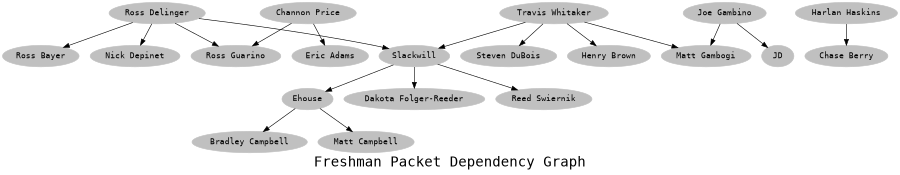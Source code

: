digraph "Packet Dependencies" {
	graph [ fontname = "Monospace",
		fontsize = 24,
		label = "Freshman Packet Dependency Graph",
		size = "6,6" ];
	node [	shape = oval,
		color = grey,
		style = filled,
		fontname = "Monospace" ];

	"Bradley Campbell";
	"Channon Price";
	"Dakota Folger-Reeder";
	"Ehouse";
	"Eric Adams";
	"Henry Brown";
	"JD";
	"Joe Gambino";
	"Matt Campbell";
	"Matt Gambogi";
	"Nick Depinet";
	"Reed Swiernik";
	"Ross Bayer";
	"Ross Delinger";
	"Ross Guarino";
	"Slackwill";
	"Steven DuBois"
	"Travis Whitaker";
	"Chase Berry";
	"Harlan Haskins";

	"Channon Price" -> "Eric Adams";
	"Channon Price" -> "Ross Guarino";
	"Ehouse" -> "Bradley Campbell";
	"Ehouse" -> "Matt Campbell";
	"Joe Gambino" -> "JD";
	"Joe Gambino" -> "Matt Gambogi";
	"Ross Delinger" -> "Nick Depinet";
	"Ross Delinger" -> "Ross Bayer";
	"Ross Delinger" -> "Ross Guarino";
	"Ross Delinger" -> "Slackwill";
	"Slackwill" -> "Dakota Folger-Reeder";
	"Slackwill" -> "Ehouse";
	"Slackwill" -> "Reed Swiernik";
	"Travis Whitaker" -> "Matt Gambogi";
	"Travis Whitaker" -> "Steven DuBois";
	"Travis Whitaker" -> "Henry Brown";
	"Travis Whitaker" -> "Slackwill";
	"Harlan Haskins" -> "Chase Berry";
}
